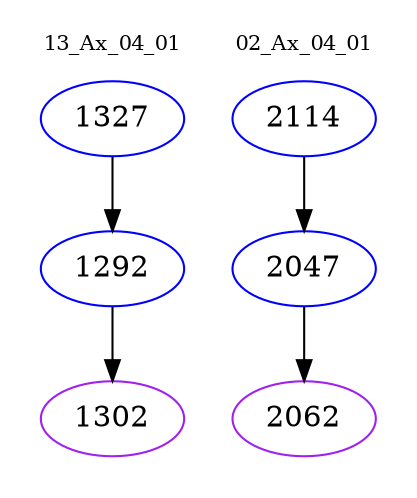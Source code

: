 digraph{
subgraph cluster_0 {
color = white
label = "13_Ax_04_01";
fontsize=10;
T0_1327 [label="1327", color="blue"]
T0_1327 -> T0_1292 [color="black"]
T0_1292 [label="1292", color="blue"]
T0_1292 -> T0_1302 [color="black"]
T0_1302 [label="1302", color="purple"]
}
subgraph cluster_1 {
color = white
label = "02_Ax_04_01";
fontsize=10;
T1_2114 [label="2114", color="blue"]
T1_2114 -> T1_2047 [color="black"]
T1_2047 [label="2047", color="blue"]
T1_2047 -> T1_2062 [color="black"]
T1_2062 [label="2062", color="purple"]
}
}
